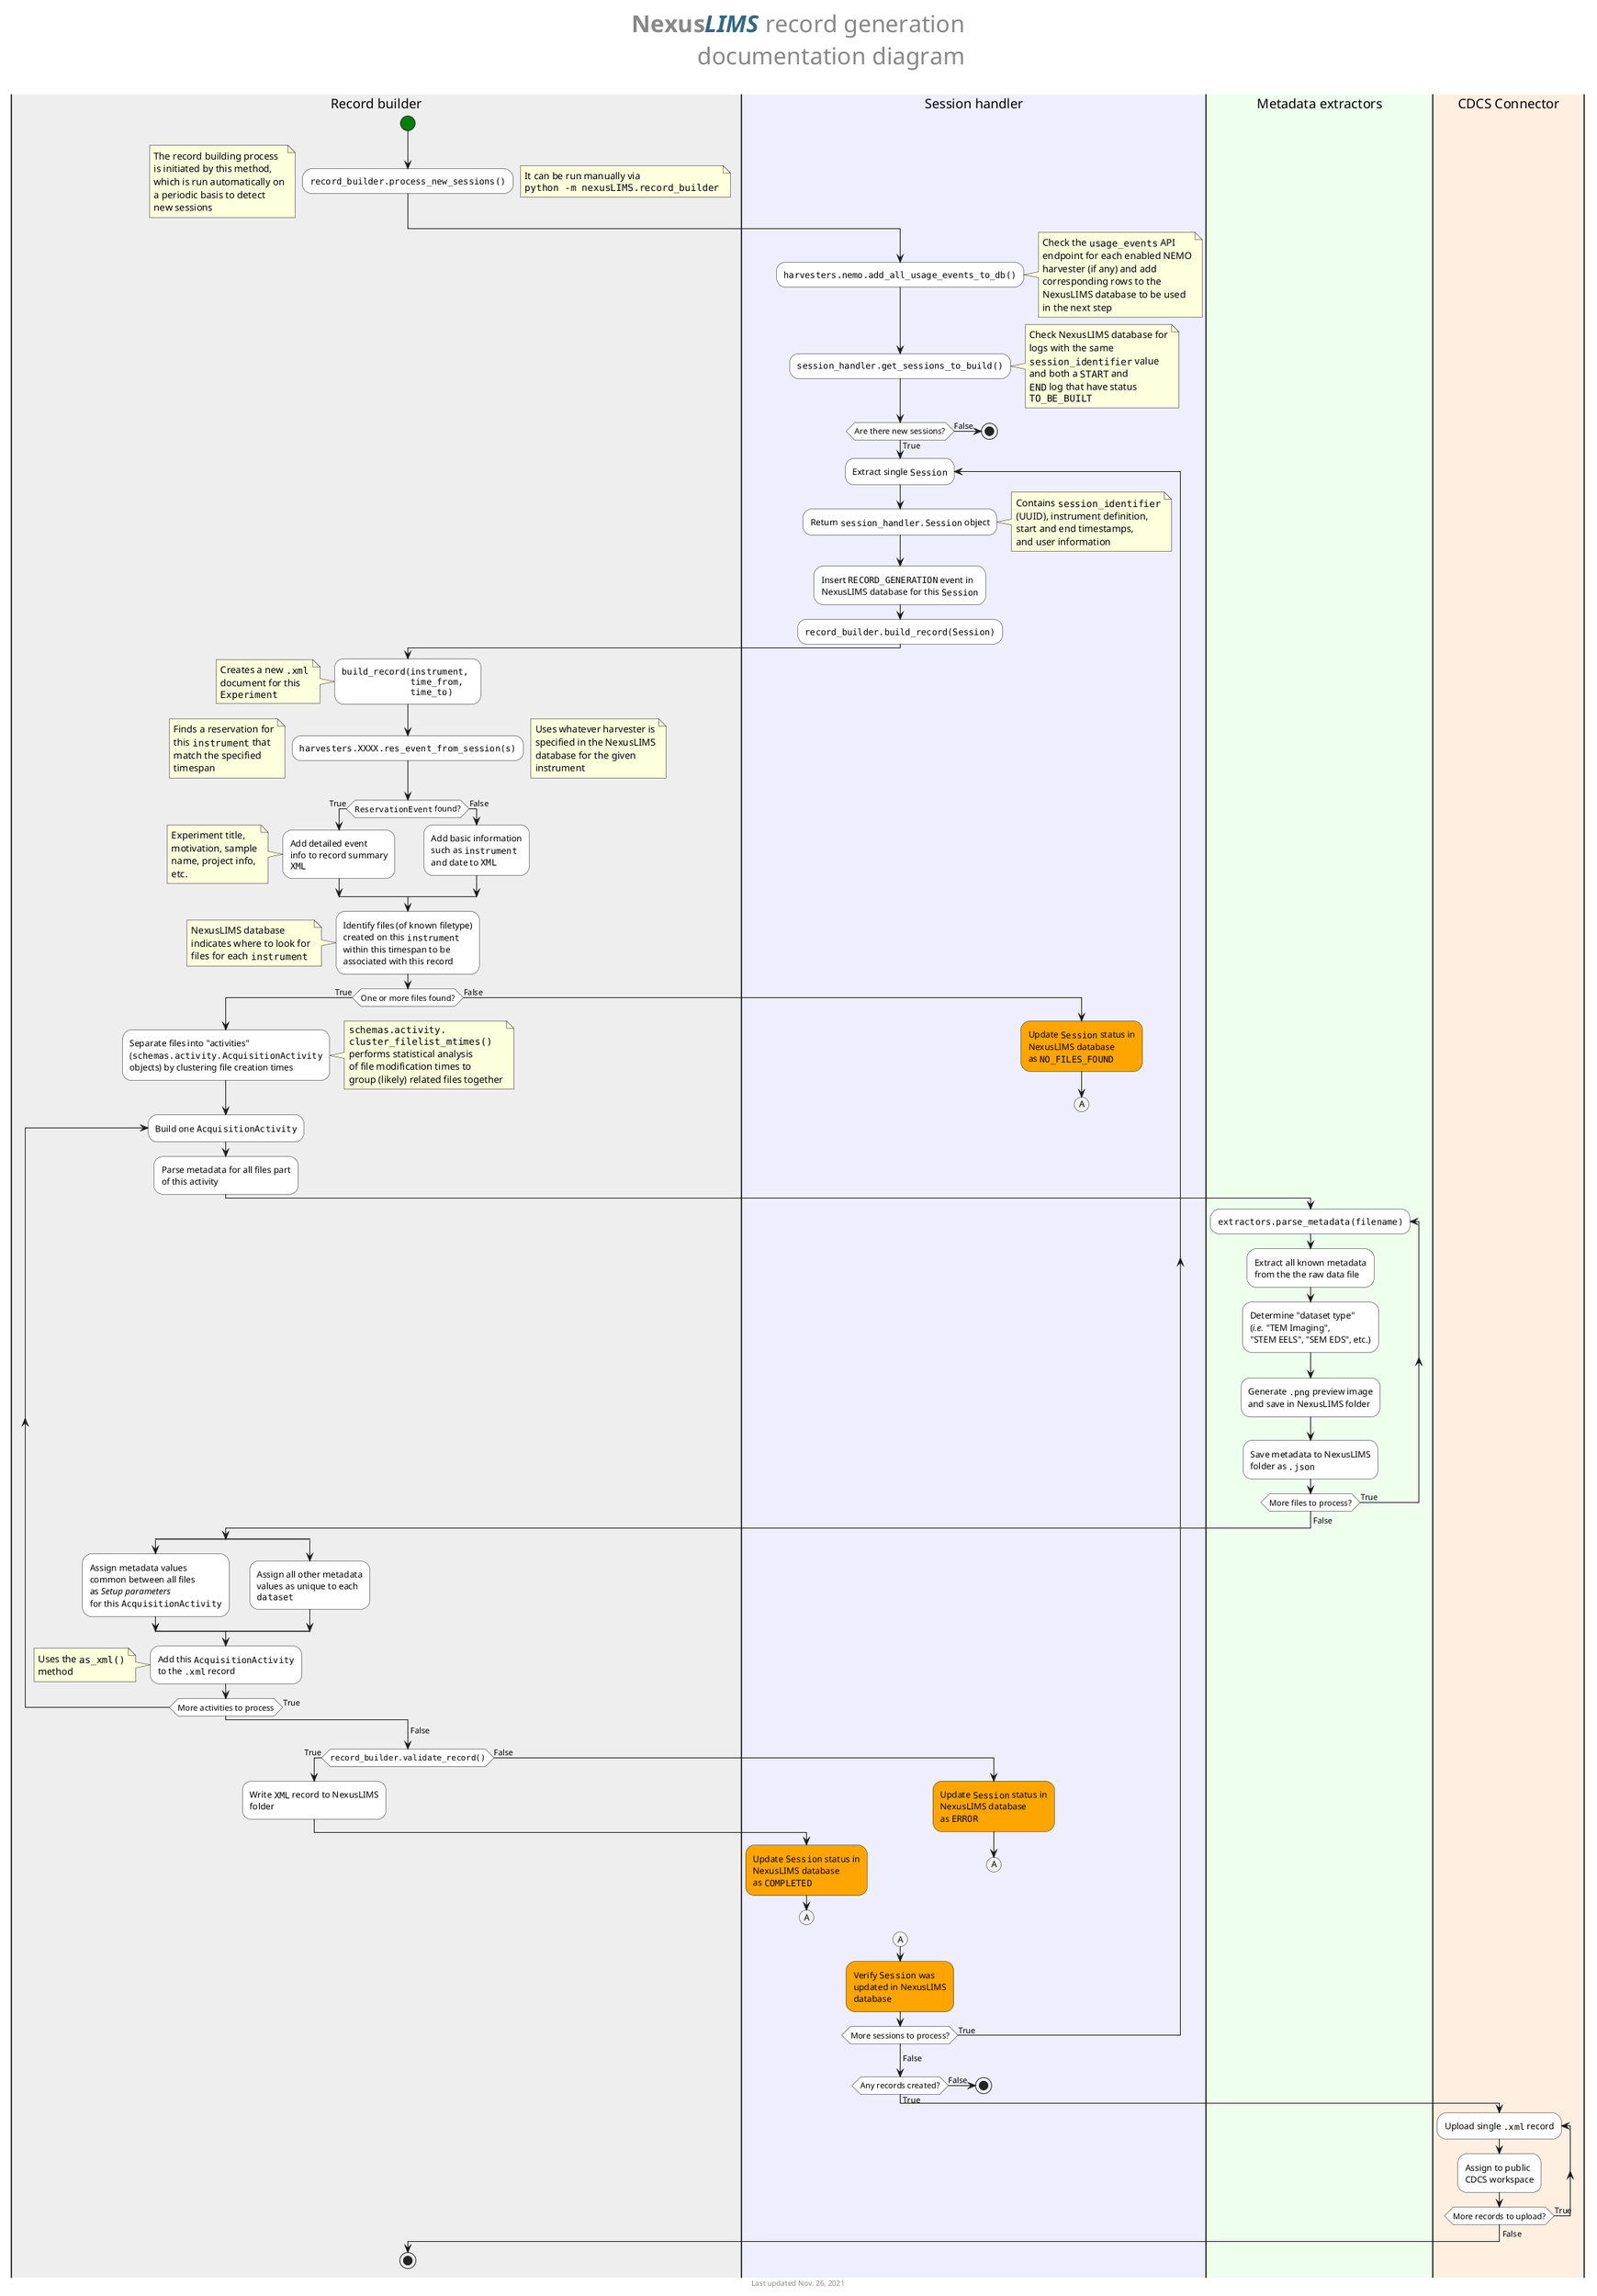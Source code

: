 @startuml
skinparam ConditionEndStyle hline
skinparam ActivityBackgroundColor #ffffff
skinparam ActivityStartColor green
skinparam ActivityEndColor red
skinparam linetype polyline
skinparam linetype ortho

center header
<font size=32><b>Nexus<font color=#316982><i>LIMS</i></b> record generation</font>
<font size=32>documentation diagram</font>


endheader


|#eee|Record builder|
start

:""record_builder.process_new_sessions()"";
note left
  The record building process
  is initiated by this method,
  which is run automatically on
  a periodic basis to detect
  new sessions
end note

note right
  It can be run manually via
  ""python -m nexusLIMS.record_builder""
end note

|#eeeeff|Session handler|

:""harvesters.nemo.add_all_usage_events_to_db()"";
note right
    Check the ""usage_events"" API
    endpoint for each enabled NEMO
    harvester (if any) and add
    corresponding rows to the
    NexusLIMS database to be used
    in the next step
end note

:""session_handler.get_sessions_to_build()"";
note right
  Check NexusLIMS database for
  logs with the same
  ""session_identifier"" value
  and both a ""START"" and
  ""END"" log that have status
  ""TO_BE_BUILT""
end note

if (Are there new sessions?) then (True)
  repeat :Extract single ""Session"";
    :Return ""session_handler.Session"" object;
    note right
      Contains ""session_identifier""
      (UUID), instrument definition,
      start and end timestamps,
      and user information
    end note
    :Insert ""RECORD_GENERATION"" event in
    NexusLIMS database for this ""Session"";
    :""record_builder.build_record(Session)"";
    |Record builder|
    :""build_record(instrument, ""
    ""             time_from, ""
    ""             time_to)"";
    note left
      Creates a new "".xml""
      document for this
      ""Experiment""
    end note
    :""harvesters.XXXX.res_event_from_session(s)"";
    note left
      Finds a reservation for
      this ""instrument"" that
      match the specified
      timespan
    end note
    note right
        Uses whatever harvester is
        specified in the NexusLIMS
        database for the given
        instrument
    end note
    if (""ReservationEvent"" found?) then (True)
      :Add detailed event
      info to record summary
      ""XML"";
      note left
        Experiment title,
        motivation, sample
        name, project info,
        etc.
      end note
    else (False)
      :Add basic information
      such as ""instrument""
      and date to ""XML"";
    endif
    :Identify files (of known filetype)
    created on this ""instrument""
    within this timespan to be
    associated with this record;
    note left
      NexusLIMS database
      indicates where to look for
      files for each ""instrument""
    end note
    if (One or more files found?) then (True)
      |Record builder|
      :Separate files into "activities"
      (""schemas.activity.AcquisitionActivity""
      objects) by clustering file creation times;
      note right
        ""schemas.activity.""
        ""cluster_filelist_mtimes()""
        performs statistical analysis
        of file modification times to
        group (likely) related files together
      end note
      repeat :Build one ""AcquisitionActivity"";
        :Parse metadata for all files part
        of this activity;
        |#eeffee|Metadata extractors|
        repeat :""extractors.parse_metadata(filename)"";
          :Extract all known metadata
          from the the raw data file;
          :Determine "dataset type"
          (<i>i.e.</i> "TEM Imaging",
          "STEM EELS", "SEM EDS", etc.);
          :Generate "".png"" preview image
          and save in NexusLIMS folder;
          :Save metadata to NexusLIMS
          folder as "".json"";
        repeat while (More files to process?) is (True)
        -> False;
        |Record builder|
        split
        :Assign metadata values
        common between all files
        as <i>Setup parameters</i>
        for this ""AcquisitionActivity"";
        split again
        :Assign all other metadata
        values as unique to each
        ""dataset"";
        ' note right
        '   test
        ' end note
        end split
        :Add this ""AcquisitionActivity""
        to the "".xml"" record;
        note left
          Uses the ""as_xml()""
          method
        end note
      repeat while (More activities to process) is (True)
    else (False)
      |Session handler|
      #Orange:Update ""Session"" status in
      NexusLIMS database
      as ""NO_FILES_FOUND"";
      (A)
      detach
    endif
    -> False;
    |Record builder|
    if (""record_builder.validate_record()"") then (True)
      |Record builder|
      :Write ""XML"" record to NexusLIMS
      folder;
      |Session handler|
      #Orange:Update ""Session"" status in
      NexusLIMS database
      as ""COMPLETED"";
      (A)
      detach
      |Record builder|
    else (False)
      |Session handler|
      #Orange:Update ""Session"" status in
      NexusLIMS database
      as ""ERROR"";
      (A)
      detach
      |Record builder|
    endif
    |Session handler|
    (A)
    #Orange:Verify ""Session"" was
    updated in NexusLIMS
    database;
  repeat while (More sessions to process?) is (True)
  |Session handler|
  -> False;
  if (Any records created?) then (False)
    stop
  else (True)
    |#ffefe1|CDCS Connector|
    repeat :Upload single "".xml"" record;
      :Assign to public
      CDCS workspace;
    repeat while (More records to upload?) is (True)
    -> False;
    |Record builder|
    stop
  endif
else (False)
  |Session handler|
  stop
endif


center footer
 Last updated Nov. 26, 2021
end footer
@enduml
